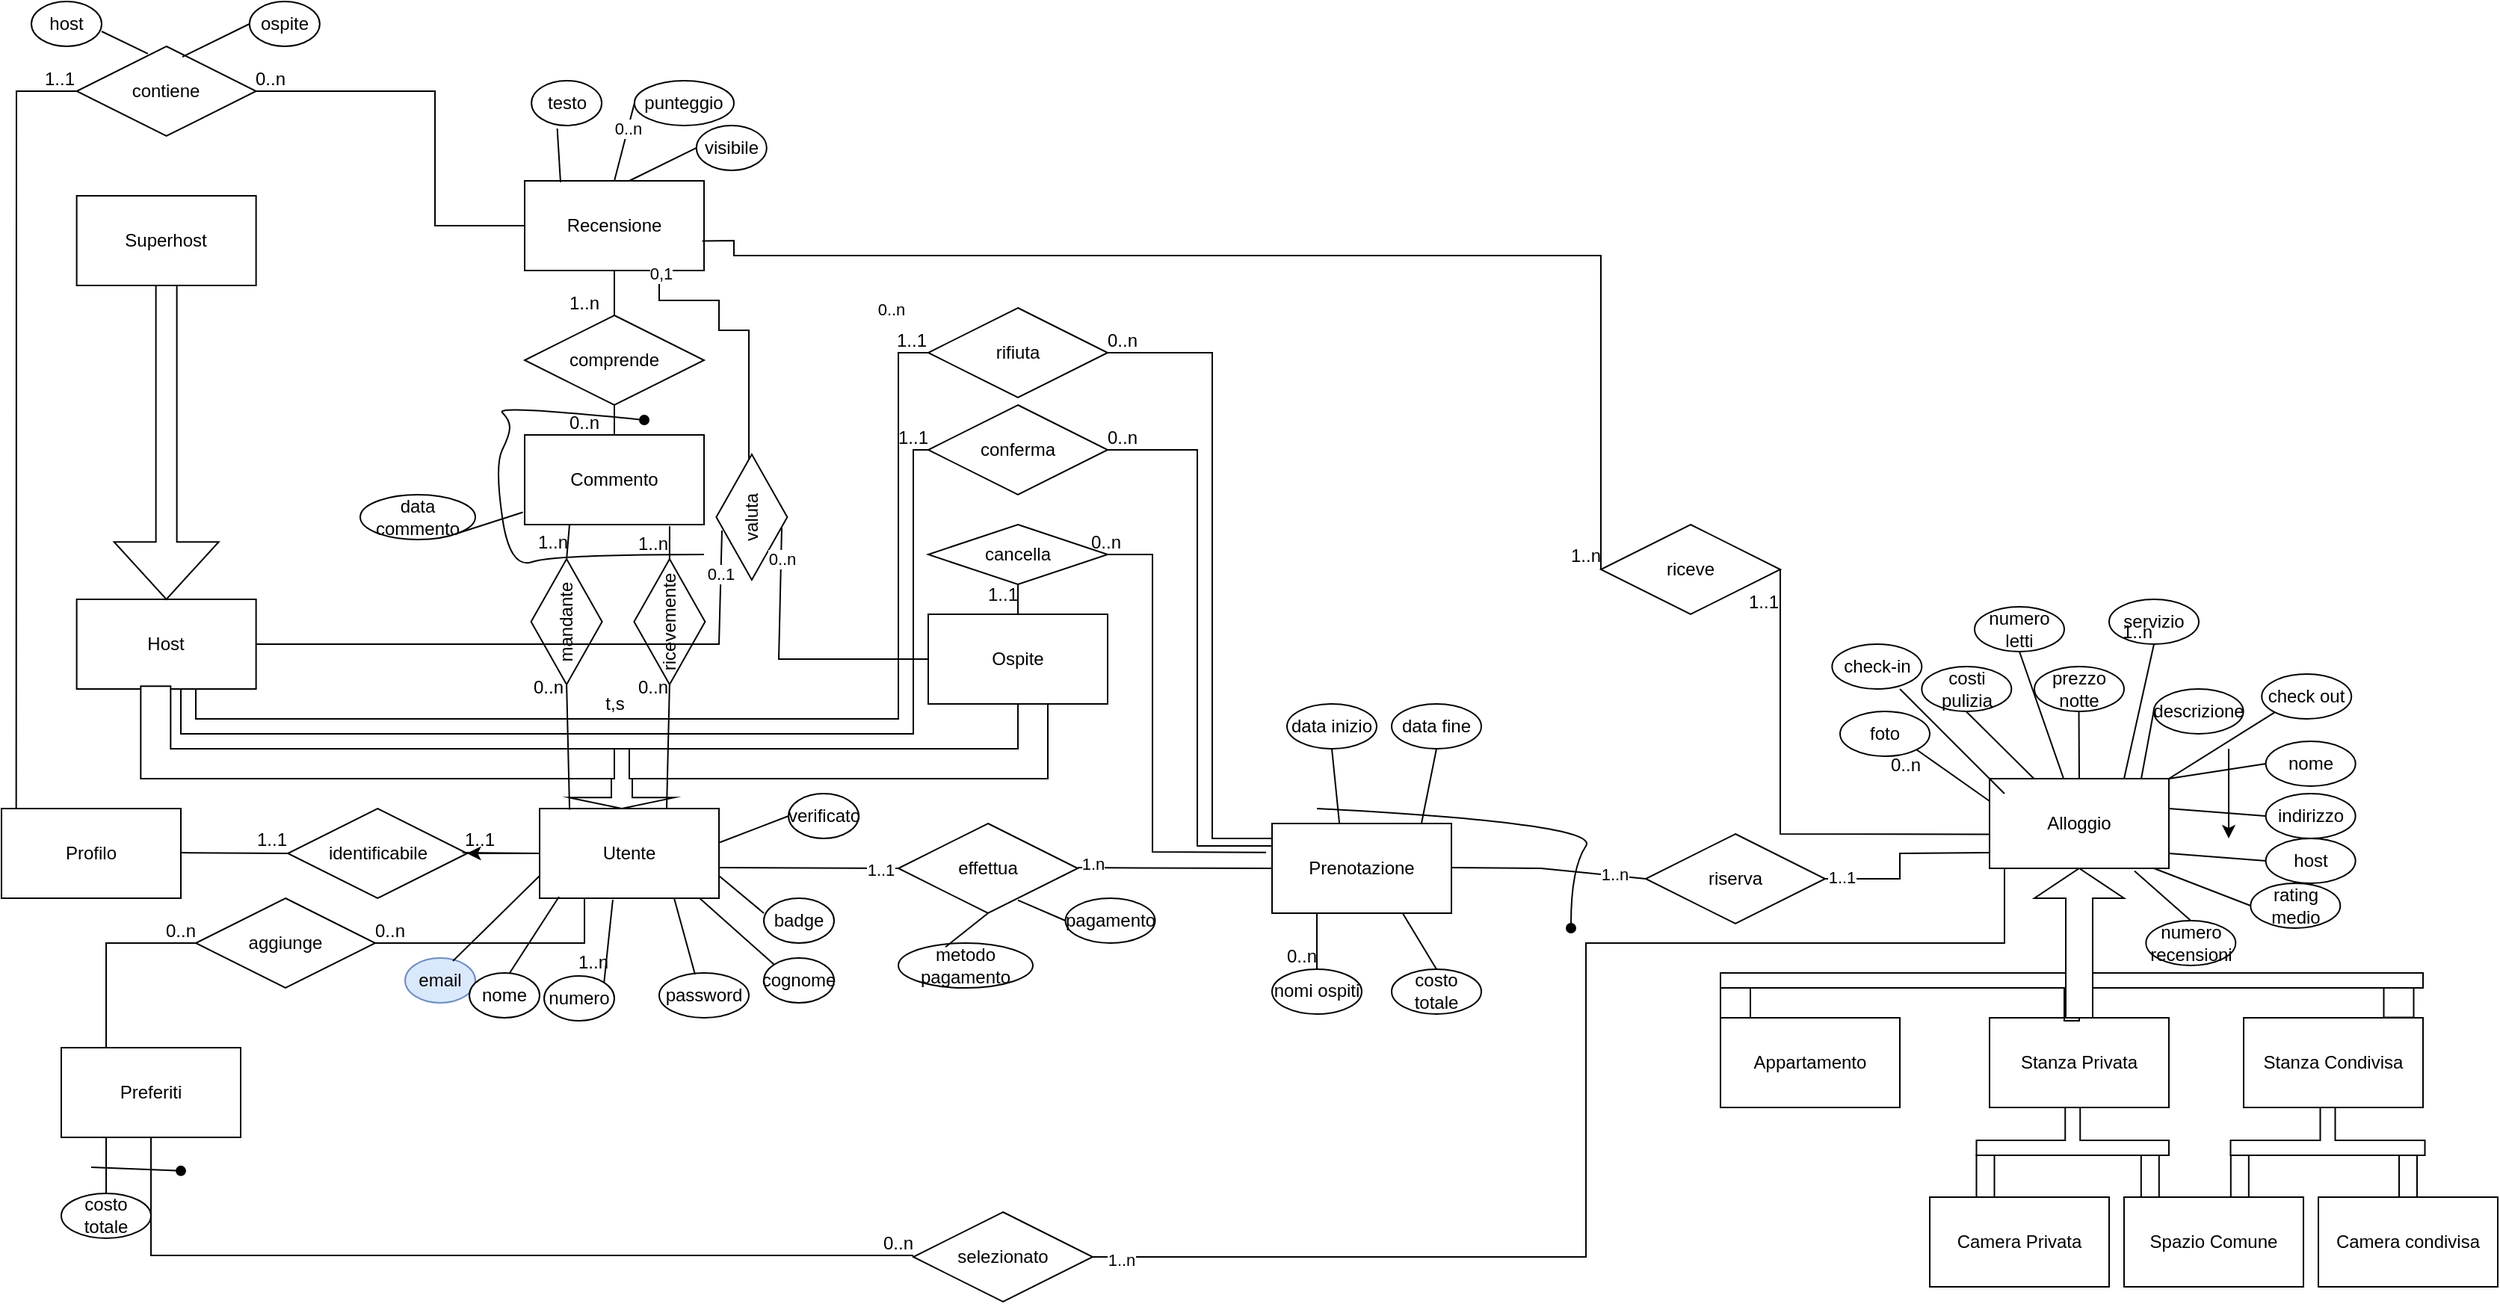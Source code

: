 <mxfile version="20.5.3" type="device"><diagram id="R2lEEEUBdFMjLlhIrx00" name="Page-1"><mxGraphModel dx="1500" dy="870" grid="1" gridSize="10" guides="1" tooltips="1" connect="1" arrows="1" fold="1" page="1" pageScale="1" pageWidth="850" pageHeight="1100" math="0" shadow="0" extFonts="Permanent Marker^https://fonts.googleapis.com/css?family=Permanent+Marker"><root><mxCell id="0"/><mxCell id="1" parent="0"/><mxCell id="AVyPvcWmfiNODIjCDEgU-160" value="aggiunge" style="shape=rhombus;perimeter=rhombusPerimeter;whiteSpace=wrap;html=1;align=center;" parent="1" vertex="1"><mxGeometry x="150" y="820" width="120" height="60" as="geometry"/></mxCell><mxCell id="AVyPvcWmfiNODIjCDEgU-39" value="" style="rounded=0;whiteSpace=wrap;html=1;rotation=90;" parent="1" vertex="1"><mxGeometry x="1610" y="876" width="27.5" height="20" as="geometry"/></mxCell><mxCell id="AVyPvcWmfiNODIjCDEgU-11" value="Alloggio" style="rounded=0;whiteSpace=wrap;html=1;" parent="1" vertex="1"><mxGeometry x="1350.0" y="740" width="120" height="60" as="geometry"/></mxCell><mxCell id="AVyPvcWmfiNODIjCDEgU-12" value="Host" style="rounded=0;whiteSpace=wrap;html=1;" parent="1" vertex="1"><mxGeometry x="70.31" y="620" width="120" height="60" as="geometry"/></mxCell><mxCell id="AVyPvcWmfiNODIjCDEgU-14" value="Ospite" style="rounded=0;whiteSpace=wrap;html=1;" parent="1" vertex="1"><mxGeometry x="640" y="630" width="120" height="60" as="geometry"/></mxCell><mxCell id="AVyPvcWmfiNODIjCDEgU-16" value="" style="shape=singleArrow;direction=north;whiteSpace=wrap;html=1;arrowWidth=0.2;arrowSize=0.183;rotation=-180;" parent="1" vertex="1"><mxGeometry x="400" y="720" width="70" height="40" as="geometry"/></mxCell><mxCell id="AVyPvcWmfiNODIjCDEgU-88" value="" style="edgeStyle=orthogonalEdgeStyle;rounded=0;orthogonalLoop=1;jettySize=auto;html=1;" parent="1" source="AVyPvcWmfiNODIjCDEgU-17" target="AVyPvcWmfiNODIjCDEgU-80" edge="1"><mxGeometry relative="1" as="geometry"/></mxCell><mxCell id="AVyPvcWmfiNODIjCDEgU-163" value="" style="edgeStyle=orthogonalEdgeStyle;rounded=0;orthogonalLoop=1;jettySize=auto;html=1;" parent="1" source="AVyPvcWmfiNODIjCDEgU-17" target="AVyPvcWmfiNODIjCDEgU-80" edge="1"><mxGeometry relative="1" as="geometry"/></mxCell><mxCell id="AVyPvcWmfiNODIjCDEgU-17" value="Utente" style="rounded=0;whiteSpace=wrap;html=1;" parent="1" vertex="1"><mxGeometry x="380" y="760" width="120" height="60" as="geometry"/></mxCell><mxCell id="AVyPvcWmfiNODIjCDEgU-19" value="Prenotazione" style="rounded=0;whiteSpace=wrap;html=1;" parent="1" vertex="1"><mxGeometry x="870" y="770" width="120" height="60" as="geometry"/></mxCell><mxCell id="AVyPvcWmfiNODIjCDEgU-21" value="Recensione" style="rounded=0;whiteSpace=wrap;html=1;" parent="1" vertex="1"><mxGeometry x="370" y="340" width="120" height="60" as="geometry"/></mxCell><mxCell id="AVyPvcWmfiNODIjCDEgU-22" value="" style="shape=corner;whiteSpace=wrap;html=1;rotation=-90;" parent="1" vertex="1"><mxGeometry x="240.64" y="550.65" width="61.88" height="316.83" as="geometry"/></mxCell><mxCell id="AVyPvcWmfiNODIjCDEgU-24" value="" style="shape=corner;whiteSpace=wrap;html=1;rotation=-180;" parent="1" vertex="1"><mxGeometry x="440" y="690" width="280" height="50" as="geometry"/></mxCell><mxCell id="AVyPvcWmfiNODIjCDEgU-26" value="Preferiti" style="rounded=0;whiteSpace=wrap;html=1;" parent="1" vertex="1"><mxGeometry x="60" y="920" width="120" height="60" as="geometry"/></mxCell><mxCell id="AVyPvcWmfiNODIjCDEgU-27" value="Profilo" style="rounded=0;whiteSpace=wrap;html=1;" parent="1" vertex="1"><mxGeometry x="20.0" y="760" width="120" height="60" as="geometry"/></mxCell><mxCell id="AVyPvcWmfiNODIjCDEgU-28" value="Appartamento" style="rounded=0;whiteSpace=wrap;html=1;" parent="1" vertex="1"><mxGeometry x="1170" y="900" width="120" height="60" as="geometry"/></mxCell><mxCell id="AVyPvcWmfiNODIjCDEgU-29" value="Stanza Privata" style="rounded=0;whiteSpace=wrap;html=1;" parent="1" vertex="1"><mxGeometry x="1350.0" y="900" width="120" height="60" as="geometry"/></mxCell><mxCell id="AVyPvcWmfiNODIjCDEgU-30" value="Stanza Condivisa" style="rounded=0;whiteSpace=wrap;html=1;" parent="1" vertex="1"><mxGeometry x="1520" y="900" width="120" height="60" as="geometry"/></mxCell><mxCell id="AVyPvcWmfiNODIjCDEgU-35" value="" style="shape=tee;whiteSpace=wrap;html=1;dx=10;dy=10;rotation=0;" parent="1" vertex="1"><mxGeometry x="1170" y="870" width="470" height="32" as="geometry"/></mxCell><mxCell id="AVyPvcWmfiNODIjCDEgU-37" value="" style="shape=singleArrow;direction=south;whiteSpace=wrap;html=1;rotation=-180;" parent="1" vertex="1"><mxGeometry x="1380" y="800" width="60" height="100" as="geometry"/></mxCell><mxCell id="AVyPvcWmfiNODIjCDEgU-38" value="" style="rounded=0;whiteSpace=wrap;html=1;rotation=90;" parent="1" vertex="1"><mxGeometry x="1170" y="880" width="20" height="20" as="geometry"/></mxCell><mxCell id="AVyPvcWmfiNODIjCDEgU-41" value="Superhost" style="rounded=0;whiteSpace=wrap;html=1;" parent="1" vertex="1"><mxGeometry x="70.31" y="350" width="120" height="60" as="geometry"/></mxCell><mxCell id="AVyPvcWmfiNODIjCDEgU-47" value="email" style="ellipse;whiteSpace=wrap;html=1;align=center;fillColor=#dae8fc;strokeColor=#6c8ebf;" parent="1" vertex="1"><mxGeometry x="290" y="860" width="47" height="30" as="geometry"/></mxCell><mxCell id="AVyPvcWmfiNODIjCDEgU-48" value="nome" style="ellipse;whiteSpace=wrap;html=1;align=center;" parent="1" vertex="1"><mxGeometry x="333" y="870" width="47" height="30" as="geometry"/></mxCell><mxCell id="AVyPvcWmfiNODIjCDEgU-49" value="cognome" style="ellipse;whiteSpace=wrap;html=1;align=center;" parent="1" vertex="1"><mxGeometry x="530" y="860" width="47" height="30" as="geometry"/></mxCell><mxCell id="AVyPvcWmfiNODIjCDEgU-50" value="password" style="ellipse;whiteSpace=wrap;html=1;align=center;" parent="1" vertex="1"><mxGeometry x="460" y="870" width="60" height="30" as="geometry"/></mxCell><mxCell id="AVyPvcWmfiNODIjCDEgU-51" value="" style="endArrow=none;html=1;rounded=0;dashPattern=1 2;exitX=0.408;exitY=1.017;exitDx=0;exitDy=0;entryX=1;entryY=0;entryDx=0;entryDy=0;exitPerimeter=0;" parent="1" source="AVyPvcWmfiNODIjCDEgU-17" target="AVyPvcWmfiNODIjCDEgU-53" edge="1"><mxGeometry relative="1" as="geometry"><mxPoint x="480" y="979.09" as="sourcePoint"/><mxPoint x="640" y="979.09" as="targetPoint"/><Array as="points"/></mxGeometry></mxCell><mxCell id="AVyPvcWmfiNODIjCDEgU-52" value="1..n" style="resizable=0;html=1;align=right;verticalAlign=bottom;" parent="AVyPvcWmfiNODIjCDEgU-51" connectable="0" vertex="1"><mxGeometry x="1" relative="1" as="geometry"><mxPoint x="3" y="-5" as="offset"/></mxGeometry></mxCell><mxCell id="AVyPvcWmfiNODIjCDEgU-53" value="numero" style="ellipse;whiteSpace=wrap;html=1;align=center;" parent="1" vertex="1"><mxGeometry x="383" y="872" width="47" height="30" as="geometry"/></mxCell><mxCell id="AVyPvcWmfiNODIjCDEgU-54" value="" style="endArrow=none;html=1;rounded=0;entryX=0;entryY=0.75;entryDx=0;entryDy=0;exitX=0.681;exitY=0.067;exitDx=0;exitDy=0;exitPerimeter=0;" parent="1" source="AVyPvcWmfiNODIjCDEgU-47" target="AVyPvcWmfiNODIjCDEgU-17" edge="1"><mxGeometry relative="1" as="geometry"><mxPoint x="337" y="874.55" as="sourcePoint"/><mxPoint x="380" y="880" as="targetPoint"/><Array as="points"/></mxGeometry></mxCell><mxCell id="AVyPvcWmfiNODIjCDEgU-55" value="" style="endArrow=none;html=1;rounded=0;entryX=0.108;entryY=0.983;entryDx=0;entryDy=0;entryPerimeter=0;" parent="1" target="AVyPvcWmfiNODIjCDEgU-17" edge="1"><mxGeometry relative="1" as="geometry"><mxPoint x="360" y="870" as="sourcePoint"/><mxPoint x="390" y="900" as="targetPoint"/><Array as="points"/></mxGeometry></mxCell><mxCell id="AVyPvcWmfiNODIjCDEgU-56" value="" style="endArrow=none;html=1;rounded=0;entryX=0;entryY=0;entryDx=0;entryDy=0;exitX=0.892;exitY=1;exitDx=0;exitDy=0;exitPerimeter=0;" parent="1" source="AVyPvcWmfiNODIjCDEgU-17" target="AVyPvcWmfiNODIjCDEgU-49" edge="1"><mxGeometry relative="1" as="geometry"><mxPoint x="480" y="886.48" as="sourcePoint"/><mxPoint x="543.853" y="900.004" as="targetPoint"/><Array as="points"/></mxGeometry></mxCell><mxCell id="AVyPvcWmfiNODIjCDEgU-57" value="" style="endArrow=none;html=1;rounded=0;entryX=0.4;entryY=0.033;entryDx=0;entryDy=0;exitX=0.75;exitY=1;exitDx=0;exitDy=0;entryPerimeter=0;" parent="1" source="AVyPvcWmfiNODIjCDEgU-17" target="AVyPvcWmfiNODIjCDEgU-50" edge="1"><mxGeometry relative="1" as="geometry"><mxPoint x="510" y="900" as="sourcePoint"/><mxPoint x="540.0" y="885" as="targetPoint"/><Array as="points"/></mxGeometry></mxCell><mxCell id="AVyPvcWmfiNODIjCDEgU-58" value="verificato" style="ellipse;whiteSpace=wrap;html=1;align=center;" parent="1" vertex="1"><mxGeometry x="546.5" y="750" width="47" height="30" as="geometry"/></mxCell><mxCell id="AVyPvcWmfiNODIjCDEgU-59" value="" style="endArrow=none;html=1;rounded=0;entryX=0;entryY=0.5;entryDx=0;entryDy=0;exitX=1.005;exitY=0.377;exitDx=0;exitDy=0;exitPerimeter=0;" parent="1" source="AVyPvcWmfiNODIjCDEgU-17" target="AVyPvcWmfiNODIjCDEgU-58" edge="1"><mxGeometry relative="1" as="geometry"><mxPoint x="500" y="770" as="sourcePoint"/><mxPoint x="563.853" y="760.004" as="targetPoint"/><Array as="points"/></mxGeometry></mxCell><mxCell id="AVyPvcWmfiNODIjCDEgU-61" value="effettua" style="shape=rhombus;perimeter=rhombusPerimeter;whiteSpace=wrap;html=1;align=center;" parent="1" vertex="1"><mxGeometry x="620" y="770" width="120" height="60" as="geometry"/></mxCell><mxCell id="AVyPvcWmfiNODIjCDEgU-62" value="riserva" style="shape=rhombus;perimeter=rhombusPerimeter;whiteSpace=wrap;html=1;align=center;" parent="1" vertex="1"><mxGeometry x="1120" y="777" width="120" height="60" as="geometry"/></mxCell><mxCell id="AVyPvcWmfiNODIjCDEgU-63" value="pagamento" style="ellipse;whiteSpace=wrap;html=1;align=center;" parent="1" vertex="1"><mxGeometry x="731.76" y="820" width="60" height="30" as="geometry"/></mxCell><mxCell id="AVyPvcWmfiNODIjCDEgU-64" value="" style="endArrow=none;html=1;rounded=0;entryX=0;entryY=0.5;entryDx=0;entryDy=0;exitX=0.852;exitY=0.655;exitDx=0;exitDy=0;exitPerimeter=0;" parent="1" target="AVyPvcWmfiNODIjCDEgU-63" edge="1"><mxGeometry relative="1" as="geometry"><mxPoint x="700.0" y="821.3" as="sourcePoint"/><mxPoint x="754.76" y="800" as="targetPoint"/><Array as="points"/></mxGeometry></mxCell><mxCell id="AVyPvcWmfiNODIjCDEgU-69" value="" style="endArrow=none;html=1;rounded=0;" parent="1" edge="1"><mxGeometry relative="1" as="geometry"><mxPoint x="500" y="799.55" as="sourcePoint"/><mxPoint x="620" y="800" as="targetPoint"/></mxGeometry></mxCell><mxCell id="Gj73CBvljKfEd9_Tc63P-2" value="1..1" style="edgeLabel;html=1;align=center;verticalAlign=middle;resizable=0;points=[];" vertex="1" connectable="0" parent="AVyPvcWmfiNODIjCDEgU-69"><mxGeometry x="0.8" y="-1" relative="1" as="geometry"><mxPoint as="offset"/></mxGeometry></mxCell><mxCell id="AVyPvcWmfiNODIjCDEgU-70" value="" style="endArrow=none;html=1;rounded=0;entryX=0;entryY=0.5;entryDx=0;entryDy=0;" parent="1" target="AVyPvcWmfiNODIjCDEgU-19" edge="1"><mxGeometry relative="1" as="geometry"><mxPoint x="740" y="799.55" as="sourcePoint"/><mxPoint x="860" y="800" as="targetPoint"/></mxGeometry></mxCell><mxCell id="Gj73CBvljKfEd9_Tc63P-1" value="1.n" style="edgeLabel;html=1;align=center;verticalAlign=middle;resizable=0;points=[];" vertex="1" connectable="0" parent="AVyPvcWmfiNODIjCDEgU-70"><mxGeometry x="-0.846" y="3" relative="1" as="geometry"><mxPoint as="offset"/></mxGeometry></mxCell><mxCell id="AVyPvcWmfiNODIjCDEgU-72" value="" style="endArrow=none;html=1;rounded=0;entryX=0;entryY=0.5;entryDx=0;entryDy=0;" parent="1" target="AVyPvcWmfiNODIjCDEgU-62" edge="1"><mxGeometry relative="1" as="geometry"><mxPoint x="990" y="799.55" as="sourcePoint"/><mxPoint x="1120" y="800" as="targetPoint"/><Array as="points"><mxPoint x="1050" y="800"/></Array></mxGeometry></mxCell><mxCell id="Gj73CBvljKfEd9_Tc63P-3" value="1..n" style="edgeLabel;html=1;align=center;verticalAlign=middle;resizable=0;points=[];" vertex="1" connectable="0" parent="AVyPvcWmfiNODIjCDEgU-72"><mxGeometry x="0.675" y="1" relative="1" as="geometry"><mxPoint as="offset"/></mxGeometry></mxCell><mxCell id="AVyPvcWmfiNODIjCDEgU-73" value="" style="endArrow=none;html=1;rounded=0;exitX=1;exitY=0.5;exitDx=0;exitDy=0;" parent="1" source="AVyPvcWmfiNODIjCDEgU-62" edge="1"><mxGeometry relative="1" as="geometry"><mxPoint x="1250" y="789.09" as="sourcePoint"/><mxPoint x="1350" y="789.54" as="targetPoint"/><Array as="points"><mxPoint x="1290" y="807"/><mxPoint x="1290" y="790"/></Array></mxGeometry></mxCell><mxCell id="Gj73CBvljKfEd9_Tc63P-4" value="1..1" style="edgeLabel;html=1;align=center;verticalAlign=middle;resizable=0;points=[];" vertex="1" connectable="0" parent="AVyPvcWmfiNODIjCDEgU-73"><mxGeometry x="-0.827" y="1" relative="1" as="geometry"><mxPoint as="offset"/></mxGeometry></mxCell><mxCell id="AVyPvcWmfiNODIjCDEgU-74" value="" style="shape=tee;whiteSpace=wrap;html=1;dx=10;dy=10;rotation=-180;" parent="1" vertex="1"><mxGeometry x="1341.25" y="960" width="128.75" height="32" as="geometry"/></mxCell><mxCell id="AVyPvcWmfiNODIjCDEgU-75" value="" style="shape=tee;whiteSpace=wrap;html=1;dx=10;dy=10;rotation=-180;" parent="1" vertex="1"><mxGeometry x="1511.25" y="960" width="130" height="32" as="geometry"/></mxCell><mxCell id="AVyPvcWmfiNODIjCDEgU-76" value="" style="rounded=0;whiteSpace=wrap;html=1;rotation=90;" parent="1" vertex="1"><mxGeometry x="1329.84" y="1003.42" width="34.82" height="12" as="geometry"/></mxCell><mxCell id="AVyPvcWmfiNODIjCDEgU-77" value="" style="rounded=0;whiteSpace=wrap;html=1;rotation=90;" parent="1" vertex="1"><mxGeometry x="1440.0" y="1003.42" width="34.82" height="12" as="geometry"/></mxCell><mxCell id="AVyPvcWmfiNODIjCDEgU-78" value="" style="rounded=0;whiteSpace=wrap;html=1;rotation=90;" parent="1" vertex="1"><mxGeometry x="1500" y="1003.42" width="34.82" height="12" as="geometry"/></mxCell><mxCell id="AVyPvcWmfiNODIjCDEgU-79" value="" style="rounded=0;whiteSpace=wrap;html=1;rotation=90;" parent="1" vertex="1"><mxGeometry x="1612.59" y="1003.42" width="34.82" height="12" as="geometry"/></mxCell><mxCell id="AVyPvcWmfiNODIjCDEgU-33" value="Camera condivisa" style="rounded=0;whiteSpace=wrap;html=1;" parent="1" vertex="1"><mxGeometry x="1570" y="1020" width="120" height="60" as="geometry"/></mxCell><mxCell id="AVyPvcWmfiNODIjCDEgU-31" value="Spazio Comune" style="rounded=0;whiteSpace=wrap;html=1;" parent="1" vertex="1"><mxGeometry x="1440" y="1020" width="120" height="60" as="geometry"/></mxCell><mxCell id="AVyPvcWmfiNODIjCDEgU-32" value="Camera Privata" style="rounded=0;whiteSpace=wrap;html=1;" parent="1" vertex="1"><mxGeometry x="1310" y="1020" width="120" height="60" as="geometry"/></mxCell><mxCell id="AVyPvcWmfiNODIjCDEgU-80" value="identificabile" style="shape=rhombus;perimeter=rhombusPerimeter;whiteSpace=wrap;html=1;align=center;" parent="1" vertex="1"><mxGeometry x="211.58" y="760" width="120" height="60" as="geometry"/></mxCell><mxCell id="AVyPvcWmfiNODIjCDEgU-82" value="" style="endArrow=none;html=1;rounded=0;entryX=0;entryY=0.5;entryDx=0;entryDy=0;" parent="1" target="AVyPvcWmfiNODIjCDEgU-80" edge="1"><mxGeometry relative="1" as="geometry"><mxPoint x="140" y="789.55" as="sourcePoint"/><mxPoint x="300" y="789.55" as="targetPoint"/></mxGeometry></mxCell><mxCell id="AVyPvcWmfiNODIjCDEgU-84" value="1..1" style="resizable=0;html=1;align=right;verticalAlign=bottom;" parent="AVyPvcWmfiNODIjCDEgU-82" connectable="0" vertex="1"><mxGeometry x="1" relative="1" as="geometry"/></mxCell><mxCell id="AVyPvcWmfiNODIjCDEgU-85" value="" style="endArrow=none;html=1;rounded=0;" parent="1" edge="1"><mxGeometry relative="1" as="geometry"><mxPoint x="328.42" y="789.55" as="sourcePoint"/><mxPoint x="380" y="790" as="targetPoint"/></mxGeometry></mxCell><mxCell id="AVyPvcWmfiNODIjCDEgU-86" value="1..1" style="resizable=0;html=1;align=left;verticalAlign=bottom;" parent="AVyPvcWmfiNODIjCDEgU-85" connectable="0" vertex="1"><mxGeometry x="-1" relative="1" as="geometry"/></mxCell><mxCell id="AVyPvcWmfiNODIjCDEgU-89" value="indirizzo" style="ellipse;whiteSpace=wrap;html=1;align=center;" parent="1" vertex="1"><mxGeometry x="1534.82" y="750" width="60" height="30" as="geometry"/></mxCell><mxCell id="AVyPvcWmfiNODIjCDEgU-90" value="" style="endArrow=none;html=1;rounded=0;entryX=0;entryY=0.5;entryDx=0;entryDy=0;exitX=1;exitY=0.5;exitDx=0;exitDy=0;" parent="1" target="AVyPvcWmfiNODIjCDEgU-89" edge="1"><mxGeometry relative="1" as="geometry"><mxPoint x="1470" y="760" as="sourcePoint"/><mxPoint x="1544.76" y="700" as="targetPoint"/><Array as="points"/></mxGeometry></mxCell><mxCell id="AVyPvcWmfiNODIjCDEgU-93" value="nome" style="ellipse;whiteSpace=wrap;html=1;align=center;" parent="1" vertex="1"><mxGeometry x="1534.82" y="715" width="60" height="30" as="geometry"/></mxCell><mxCell id="AVyPvcWmfiNODIjCDEgU-94" value="" style="endArrow=none;html=1;rounded=0;entryX=0;entryY=0.5;entryDx=0;entryDy=0;exitX=1;exitY=0.5;exitDx=0;exitDy=0;" parent="1" target="AVyPvcWmfiNODIjCDEgU-93" edge="1"><mxGeometry relative="1" as="geometry"><mxPoint x="1470" y="740" as="sourcePoint"/><mxPoint x="1544.76" y="680" as="targetPoint"/><Array as="points"/></mxGeometry></mxCell><mxCell id="AVyPvcWmfiNODIjCDEgU-95" value="descrizione" style="ellipse;whiteSpace=wrap;html=1;align=center;" parent="1" vertex="1"><mxGeometry x="1459.82" y="680" width="60" height="30" as="geometry"/></mxCell><mxCell id="AVyPvcWmfiNODIjCDEgU-96" value="" style="endArrow=none;html=1;rounded=0;entryX=0;entryY=0.5;entryDx=0;entryDy=0;exitX=0.846;exitY=-0.002;exitDx=0;exitDy=0;exitPerimeter=0;" parent="1" source="AVyPvcWmfiNODIjCDEgU-11" target="AVyPvcWmfiNODIjCDEgU-95" edge="1"><mxGeometry relative="1" as="geometry"><mxPoint x="1395" y="705" as="sourcePoint"/><mxPoint x="1469.76" y="645" as="targetPoint"/><Array as="points"/></mxGeometry></mxCell><mxCell id="AVyPvcWmfiNODIjCDEgU-97" value="prezzo notte" style="ellipse;whiteSpace=wrap;html=1;align=center;" parent="1" vertex="1"><mxGeometry x="1380.0" y="665" width="60" height="30" as="geometry"/></mxCell><mxCell id="AVyPvcWmfiNODIjCDEgU-98" value="" style="endArrow=none;html=1;rounded=0;entryX=0;entryY=0.5;entryDx=0;entryDy=0;exitX=0.5;exitY=0;exitDx=0;exitDy=0;" parent="1" source="AVyPvcWmfiNODIjCDEgU-11" edge="1"><mxGeometry relative="1" as="geometry"><mxPoint x="1401.47" y="740.0" as="sourcePoint"/><mxPoint x="1409.77" y="695.12" as="targetPoint"/><Array as="points"/></mxGeometry></mxCell><mxCell id="AVyPvcWmfiNODIjCDEgU-99" value="costi pulizia" style="ellipse;whiteSpace=wrap;html=1;align=center;" parent="1" vertex="1"><mxGeometry x="1304.66" y="665" width="60" height="30" as="geometry"/></mxCell><mxCell id="AVyPvcWmfiNODIjCDEgU-100" value="" style="endArrow=none;html=1;rounded=0;entryX=0;entryY=0.5;entryDx=0;entryDy=0;" parent="1" source="AVyPvcWmfiNODIjCDEgU-11" edge="1"><mxGeometry relative="1" as="geometry"><mxPoint x="1334.66" y="740" as="sourcePoint"/><mxPoint x="1334.43" y="695.12" as="targetPoint"/><Array as="points"/></mxGeometry></mxCell><mxCell id="AVyPvcWmfiNODIjCDEgU-101" value="foto" style="ellipse;whiteSpace=wrap;html=1;align=center;" parent="1" vertex="1"><mxGeometry x="1250.0" y="695" width="60" height="30" as="geometry"/></mxCell><mxCell id="AVyPvcWmfiNODIjCDEgU-111" value="" style="endArrow=none;html=1;rounded=0;exitX=0;exitY=0.25;exitDx=0;exitDy=0;entryX=1;entryY=1;entryDx=0;entryDy=0;" parent="1" source="AVyPvcWmfiNODIjCDEgU-11" target="AVyPvcWmfiNODIjCDEgU-101" edge="1"><mxGeometry relative="1" as="geometry"><mxPoint x="980" y="860" as="sourcePoint"/><mxPoint x="1310" y="730" as="targetPoint"/></mxGeometry></mxCell><mxCell id="AVyPvcWmfiNODIjCDEgU-112" value="0..n" style="resizable=0;html=1;align=right;verticalAlign=bottom;" parent="AVyPvcWmfiNODIjCDEgU-111" connectable="0" vertex="1"><mxGeometry x="1" relative="1" as="geometry"><mxPoint x="3" y="19" as="offset"/></mxGeometry></mxCell><mxCell id="AVyPvcWmfiNODIjCDEgU-113" value="servizio" style="ellipse;whiteSpace=wrap;html=1;align=center;" parent="1" vertex="1"><mxGeometry x="1430.0" y="620" width="60" height="30" as="geometry"/></mxCell><mxCell id="AVyPvcWmfiNODIjCDEgU-114" value="" style="endArrow=none;html=1;rounded=0;entryX=0.5;entryY=1;entryDx=0;entryDy=0;exitX=0.75;exitY=0;exitDx=0;exitDy=0;" parent="1" source="AVyPvcWmfiNODIjCDEgU-11" target="AVyPvcWmfiNODIjCDEgU-113" edge="1"><mxGeometry relative="1" as="geometry"><mxPoint x="1440" y="730" as="sourcePoint"/><mxPoint x="1490" y="655" as="targetPoint"/></mxGeometry></mxCell><mxCell id="AVyPvcWmfiNODIjCDEgU-115" value="1..n" style="resizable=0;html=1;align=right;verticalAlign=bottom;" parent="AVyPvcWmfiNODIjCDEgU-114" connectable="0" vertex="1"><mxGeometry x="1" relative="1" as="geometry"/></mxCell><mxCell id="AVyPvcWmfiNODIjCDEgU-116" value="numero letti" style="ellipse;whiteSpace=wrap;html=1;align=center;" parent="1" vertex="1"><mxGeometry x="1340.0" y="625" width="60" height="30" as="geometry"/></mxCell><mxCell id="AVyPvcWmfiNODIjCDEgU-117" value="" style="endArrow=none;html=1;rounded=0;entryX=0.5;entryY=1;entryDx=0;entryDy=0;" parent="1" source="AVyPvcWmfiNODIjCDEgU-11" target="AVyPvcWmfiNODIjCDEgU-116" edge="1"><mxGeometry relative="1" as="geometry"><mxPoint x="1350" y="745" as="sourcePoint"/><mxPoint x="1400" y="660" as="targetPoint"/></mxGeometry></mxCell><mxCell id="AVyPvcWmfiNODIjCDEgU-118" value="" style="resizable=0;html=1;align=right;verticalAlign=bottom;" parent="AVyPvcWmfiNODIjCDEgU-117" connectable="0" vertex="1"><mxGeometry x="1" relative="1" as="geometry"/></mxCell><mxCell id="AVyPvcWmfiNODIjCDEgU-121" value="check-in" style="ellipse;whiteSpace=wrap;html=1;align=center;" parent="1" vertex="1"><mxGeometry x="1244.66" y="650" width="60" height="30" as="geometry"/></mxCell><mxCell id="AVyPvcWmfiNODIjCDEgU-122" value="" style="endArrow=none;html=1;rounded=0;entryX=0.756;entryY=1;entryDx=0;entryDy=0;exitX=0.083;exitY=0.167;exitDx=0;exitDy=0;exitPerimeter=0;entryPerimeter=0;" parent="1" source="AVyPvcWmfiNODIjCDEgU-11" target="AVyPvcWmfiNODIjCDEgU-121" edge="1"><mxGeometry relative="1" as="geometry"><mxPoint x="1304.225" y="765" as="sourcePoint"/><mxPoint x="1304.66" y="685" as="targetPoint"/></mxGeometry></mxCell><mxCell id="AVyPvcWmfiNODIjCDEgU-123" value="" style="resizable=0;html=1;align=right;verticalAlign=bottom;" parent="AVyPvcWmfiNODIjCDEgU-122" connectable="0" vertex="1"><mxGeometry x="1" relative="1" as="geometry"/></mxCell><mxCell id="AVyPvcWmfiNODIjCDEgU-124" value="check out" style="ellipse;whiteSpace=wrap;html=1;align=center;" parent="1" vertex="1"><mxGeometry x="1532.11" y="670" width="60" height="30" as="geometry"/></mxCell><mxCell id="AVyPvcWmfiNODIjCDEgU-125" value="" style="endArrow=none;html=1;rounded=0;entryX=0;entryY=1;entryDx=0;entryDy=0;exitX=1;exitY=0;exitDx=0;exitDy=0;" parent="1" source="AVyPvcWmfiNODIjCDEgU-11" target="AVyPvcWmfiNODIjCDEgU-124" edge="1"><mxGeometry relative="1" as="geometry"><mxPoint x="1647.41" y="770.02" as="sourcePoint"/><mxPoint x="1592.11" y="705" as="targetPoint"/></mxGeometry></mxCell><mxCell id="AVyPvcWmfiNODIjCDEgU-126" value="" style="resizable=0;html=1;align=right;verticalAlign=bottom;" parent="AVyPvcWmfiNODIjCDEgU-125" connectable="0" vertex="1"><mxGeometry x="1" relative="1" as="geometry"/></mxCell><mxCell id="AVyPvcWmfiNODIjCDEgU-127" value="host" style="ellipse;whiteSpace=wrap;html=1;align=center;" parent="1" vertex="1"><mxGeometry x="1534.82" y="780" width="60" height="30" as="geometry"/></mxCell><mxCell id="AVyPvcWmfiNODIjCDEgU-128" value="" style="endArrow=none;html=1;rounded=0;entryX=0;entryY=0.5;entryDx=0;entryDy=0;exitX=1;exitY=0.5;exitDx=0;exitDy=0;" parent="1" target="AVyPvcWmfiNODIjCDEgU-127" edge="1"><mxGeometry relative="1" as="geometry"><mxPoint x="1470" y="790" as="sourcePoint"/><mxPoint x="1544.76" y="730" as="targetPoint"/><Array as="points"/></mxGeometry></mxCell><mxCell id="AVyPvcWmfiNODIjCDEgU-131" value="rating medio" style="ellipse;whiteSpace=wrap;html=1;align=center;" parent="1" vertex="1"><mxGeometry x="1524.64" y="810" width="60" height="30" as="geometry"/></mxCell><mxCell id="AVyPvcWmfiNODIjCDEgU-132" value="" style="endArrow=none;html=1;rounded=0;entryX=0;entryY=0.5;entryDx=0;entryDy=0;" parent="1" target="AVyPvcWmfiNODIjCDEgU-131" edge="1"><mxGeometry relative="1" as="geometry"><mxPoint x="1460" y="800" as="sourcePoint"/><mxPoint x="1534.58" y="760" as="targetPoint"/><Array as="points"/></mxGeometry></mxCell><mxCell id="AVyPvcWmfiNODIjCDEgU-133" value="numero recensioni" style="ellipse;whiteSpace=wrap;html=1;align=center;" parent="1" vertex="1"><mxGeometry x="1454.66" y="835" width="60" height="30" as="geometry"/></mxCell><mxCell id="AVyPvcWmfiNODIjCDEgU-134" value="" style="endArrow=none;html=1;rounded=0;entryX=0.5;entryY=0;entryDx=0;entryDy=0;exitX=0.808;exitY=1.029;exitDx=0;exitDy=0;exitPerimeter=0;" parent="1" source="AVyPvcWmfiNODIjCDEgU-11" target="AVyPvcWmfiNODIjCDEgU-133" edge="1"><mxGeometry relative="1" as="geometry"><mxPoint x="1560" y="825" as="sourcePoint"/><mxPoint x="1484.43" y="865.12" as="targetPoint"/><Array as="points"/></mxGeometry></mxCell><mxCell id="AVyPvcWmfiNODIjCDEgU-137" value="data inizio" style="ellipse;whiteSpace=wrap;html=1;align=center;" parent="1" vertex="1"><mxGeometry x="880.0" y="690" width="60" height="30" as="geometry"/></mxCell><mxCell id="AVyPvcWmfiNODIjCDEgU-138" value="" style="endArrow=none;html=1;rounded=0;entryX=0.5;entryY=1;entryDx=0;entryDy=0;" parent="1" target="AVyPvcWmfiNODIjCDEgU-137" edge="1"><mxGeometry relative="1" as="geometry"><mxPoint x="915.064" y="770" as="sourcePoint"/><mxPoint x="869.77" y="725.12" as="targetPoint"/><Array as="points"/></mxGeometry></mxCell><mxCell id="AVyPvcWmfiNODIjCDEgU-139" value="data fine" style="ellipse;whiteSpace=wrap;html=1;align=center;" parent="1" vertex="1"><mxGeometry x="950.0" y="690" width="60" height="30" as="geometry"/></mxCell><mxCell id="AVyPvcWmfiNODIjCDEgU-140" value="" style="endArrow=none;html=1;rounded=0;entryX=0.5;entryY=1;entryDx=0;entryDy=0;exitX=0.833;exitY=0;exitDx=0;exitDy=0;exitPerimeter=0;" parent="1" source="AVyPvcWmfiNODIjCDEgU-19" target="AVyPvcWmfiNODIjCDEgU-139" edge="1"><mxGeometry relative="1" as="geometry"><mxPoint x="985.064" y="770" as="sourcePoint"/><mxPoint x="939.77" y="725.12" as="targetPoint"/><Array as="points"/></mxGeometry></mxCell><mxCell id="AVyPvcWmfiNODIjCDEgU-146" value="" style="endArrow=none;html=1;rounded=0;exitX=0.25;exitY=1;exitDx=0;exitDy=0;" parent="1" source="AVyPvcWmfiNODIjCDEgU-19" edge="1"><mxGeometry relative="1" as="geometry"><mxPoint x="940" y="892.48" as="sourcePoint"/><mxPoint x="900" y="867.48" as="targetPoint"/></mxGeometry></mxCell><mxCell id="AVyPvcWmfiNODIjCDEgU-147" value="0..n" style="resizable=0;html=1;align=right;verticalAlign=bottom;" parent="AVyPvcWmfiNODIjCDEgU-146" connectable="0" vertex="1"><mxGeometry x="1" relative="1" as="geometry"/></mxCell><mxCell id="AVyPvcWmfiNODIjCDEgU-148" value="nomi ospiti" style="ellipse;whiteSpace=wrap;html=1;align=center;" parent="1" vertex="1"><mxGeometry x="870.0" y="867.48" width="60" height="30" as="geometry"/></mxCell><mxCell id="AVyPvcWmfiNODIjCDEgU-149" value="costo totale" style="ellipse;whiteSpace=wrap;html=1;align=center;" parent="1" vertex="1"><mxGeometry x="950.0" y="867.48" width="60" height="30" as="geometry"/></mxCell><mxCell id="AVyPvcWmfiNODIjCDEgU-150" value="" style="endArrow=none;html=1;rounded=0;entryX=0;entryY=0.5;entryDx=0;entryDy=0;exitX=0.5;exitY=0;exitDx=0;exitDy=0;" parent="1" source="AVyPvcWmfiNODIjCDEgU-149" edge="1"><mxGeometry relative="1" as="geometry"><mxPoint x="1002.644" y="874.88" as="sourcePoint"/><mxPoint x="957.35" y="830.0" as="targetPoint"/><Array as="points"/></mxGeometry></mxCell><mxCell id="AVyPvcWmfiNODIjCDEgU-156" value="metodo pagamento" style="ellipse;whiteSpace=wrap;html=1;align=center;" parent="1" vertex="1"><mxGeometry x="620" y="850" width="90" height="30" as="geometry"/></mxCell><mxCell id="AVyPvcWmfiNODIjCDEgU-157" value="" style="endArrow=none;html=1;rounded=0;entryX=0.351;entryY=0.086;entryDx=0;entryDy=0;exitX=0.5;exitY=1;exitDx=0;exitDy=0;entryPerimeter=0;" parent="1" source="AVyPvcWmfiNODIjCDEgU-61" target="AVyPvcWmfiNODIjCDEgU-156" edge="1"><mxGeometry relative="1" as="geometry"><mxPoint x="720" y="840" as="sourcePoint"/><mxPoint x="741.76" y="845" as="targetPoint"/><Array as="points"/></mxGeometry></mxCell><mxCell id="AVyPvcWmfiNODIjCDEgU-158" value="" style="endArrow=none;html=1;rounded=0;exitX=0.25;exitY=1;exitDx=0;exitDy=0;" parent="1" source="AVyPvcWmfiNODIjCDEgU-17" edge="1"><mxGeometry relative="1" as="geometry"><mxPoint x="410" y="850" as="sourcePoint"/><mxPoint x="270" y="850" as="targetPoint"/><Array as="points"><mxPoint x="410" y="850"/></Array></mxGeometry></mxCell><mxCell id="AVyPvcWmfiNODIjCDEgU-159" value="0..n" style="resizable=0;html=1;align=right;verticalAlign=bottom;" parent="AVyPvcWmfiNODIjCDEgU-158" connectable="0" vertex="1"><mxGeometry x="1" relative="1" as="geometry"><mxPoint x="20" as="offset"/></mxGeometry></mxCell><mxCell id="AVyPvcWmfiNODIjCDEgU-161" value="" style="endArrow=none;html=1;rounded=0;entryX=0;entryY=0.5;entryDx=0;entryDy=0;exitX=0.25;exitY=0;exitDx=0;exitDy=0;" parent="1" source="AVyPvcWmfiNODIjCDEgU-26" target="AVyPvcWmfiNODIjCDEgU-160" edge="1"><mxGeometry relative="1" as="geometry"><mxPoint x="120" y="900" as="sourcePoint"/><mxPoint x="280" y="900" as="targetPoint"/><Array as="points"><mxPoint x="90" y="850"/></Array></mxGeometry></mxCell><mxCell id="AVyPvcWmfiNODIjCDEgU-162" value="0..n" style="resizable=0;html=1;align=right;verticalAlign=bottom;" parent="AVyPvcWmfiNODIjCDEgU-161" connectable="0" vertex="1"><mxGeometry x="1" relative="1" as="geometry"/></mxCell><mxCell id="AVyPvcWmfiNODIjCDEgU-166" value="riceve" style="shape=rhombus;perimeter=rhombusPerimeter;whiteSpace=wrap;html=1;align=center;fontStyle=0;fillColor=default;" parent="1" vertex="1"><mxGeometry x="1090" y="570" width="120" height="60" as="geometry"/></mxCell><mxCell id="AVyPvcWmfiNODIjCDEgU-168" value="" style="endArrow=none;html=1;rounded=0;" parent="1" edge="1"><mxGeometry relative="1" as="geometry"><mxPoint x="750" y="1060" as="sourcePoint"/><mxPoint x="1360" y="799.54" as="targetPoint"/><Array as="points"><mxPoint x="1080" y="1060"/><mxPoint x="1080" y="850"/><mxPoint x="1300" y="850"/><mxPoint x="1360" y="850"/></Array></mxGeometry></mxCell><mxCell id="AVyPvcWmfiNODIjCDEgU-170" value="1..n" style="edgeLabel;html=1;align=center;verticalAlign=middle;resizable=0;points=[];" parent="AVyPvcWmfiNODIjCDEgU-168" vertex="1" connectable="0"><mxGeometry x="-0.96" y="-2" relative="1" as="geometry"><mxPoint x="1" as="offset"/></mxGeometry></mxCell><mxCell id="AVyPvcWmfiNODIjCDEgU-169" value="selezionato" style="shape=rhombus;perimeter=rhombusPerimeter;whiteSpace=wrap;html=1;align=center;" parent="1" vertex="1"><mxGeometry x="630" y="1030" width="120" height="60" as="geometry"/></mxCell><mxCell id="AVyPvcWmfiNODIjCDEgU-171" value="" style="endArrow=none;html=1;rounded=0;exitX=0.5;exitY=1;exitDx=0;exitDy=0;" parent="1" source="AVyPvcWmfiNODIjCDEgU-26" edge="1"><mxGeometry relative="1" as="geometry"><mxPoint x="100" y="990" as="sourcePoint"/><mxPoint x="630" y="1059" as="targetPoint"/><Array as="points"><mxPoint x="120" y="1059"/></Array></mxGeometry></mxCell><mxCell id="AVyPvcWmfiNODIjCDEgU-172" value="0..n" style="resizable=0;html=1;align=right;verticalAlign=bottom;" parent="AVyPvcWmfiNODIjCDEgU-171" connectable="0" vertex="1"><mxGeometry x="1" relative="1" as="geometry"/></mxCell><mxCell id="AVyPvcWmfiNODIjCDEgU-174" value="" style="endArrow=none;html=1;rounded=0;exitX=1;exitY=0.75;exitDx=0;exitDy=0;" parent="1" source="AVyPvcWmfiNODIjCDEgU-17" edge="1"><mxGeometry relative="1" as="geometry"><mxPoint x="510.6" y="792.62" as="sourcePoint"/><mxPoint x="530" y="830" as="targetPoint"/><Array as="points"><mxPoint x="530" y="830"/></Array></mxGeometry></mxCell><mxCell id="AVyPvcWmfiNODIjCDEgU-175" value="badge" style="ellipse;whiteSpace=wrap;html=1;align=center;" parent="1" vertex="1"><mxGeometry x="530" y="820" width="47" height="30" as="geometry"/></mxCell><mxCell id="AVyPvcWmfiNODIjCDEgU-176" value="conferma" style="shape=rhombus;perimeter=rhombusPerimeter;whiteSpace=wrap;html=1;align=center;" parent="1" vertex="1"><mxGeometry x="640" y="490" width="120" height="60" as="geometry"/></mxCell><mxCell id="AVyPvcWmfiNODIjCDEgU-178" value="" style="endArrow=none;html=1;rounded=0;entryX=1;entryY=0.5;entryDx=0;entryDy=0;exitX=0;exitY=0.25;exitDx=0;exitDy=0;" parent="1" source="AVyPvcWmfiNODIjCDEgU-19" target="AVyPvcWmfiNODIjCDEgU-176" edge="1"><mxGeometry relative="1" as="geometry"><mxPoint x="820" y="740" as="sourcePoint"/><mxPoint x="750" y="850" as="targetPoint"/><Array as="points"><mxPoint x="820" y="785"/><mxPoint x="820" y="520"/></Array></mxGeometry></mxCell><mxCell id="AVyPvcWmfiNODIjCDEgU-179" value="0..n" style="resizable=0;html=1;align=right;verticalAlign=bottom;" parent="AVyPvcWmfiNODIjCDEgU-178" connectable="0" vertex="1"><mxGeometry x="1" relative="1" as="geometry"><mxPoint x="20" as="offset"/></mxGeometry></mxCell><mxCell id="AVyPvcWmfiNODIjCDEgU-180" value="rifiuta" style="shape=rhombus;perimeter=rhombusPerimeter;whiteSpace=wrap;html=1;align=center;" parent="1" vertex="1"><mxGeometry x="640" y="425" width="120" height="60" as="geometry"/></mxCell><mxCell id="AVyPvcWmfiNODIjCDEgU-181" value="" style="endArrow=none;html=1;rounded=0;entryX=1;entryY=0.5;entryDx=0;entryDy=0;" parent="1" target="AVyPvcWmfiNODIjCDEgU-180" edge="1"><mxGeometry relative="1" as="geometry"><mxPoint x="870" y="780" as="sourcePoint"/><mxPoint x="750" y="785" as="targetPoint"/><Array as="points"><mxPoint x="830" y="780"/><mxPoint x="830" y="455"/></Array></mxGeometry></mxCell><mxCell id="AVyPvcWmfiNODIjCDEgU-182" value="0..n" style="resizable=0;html=1;align=right;verticalAlign=bottom;" parent="AVyPvcWmfiNODIjCDEgU-181" connectable="0" vertex="1"><mxGeometry x="1" relative="1" as="geometry"><mxPoint x="20" as="offset"/></mxGeometry></mxCell><mxCell id="AVyPvcWmfiNODIjCDEgU-183" value="" style="endArrow=none;html=1;rounded=0;entryX=0;entryY=0.5;entryDx=0;entryDy=0;" parent="1" target="AVyPvcWmfiNODIjCDEgU-176" edge="1"><mxGeometry relative="1" as="geometry"><mxPoint x="140" y="680" as="sourcePoint"/><mxPoint x="630" y="520" as="targetPoint"/><Array as="points"><mxPoint x="140" y="710"/><mxPoint x="630" y="710"/><mxPoint x="630" y="520"/></Array></mxGeometry></mxCell><mxCell id="AVyPvcWmfiNODIjCDEgU-184" value="1..1" style="resizable=0;html=1;align=right;verticalAlign=bottom;" parent="AVyPvcWmfiNODIjCDEgU-183" connectable="0" vertex="1"><mxGeometry x="1" relative="1" as="geometry"/></mxCell><mxCell id="AVyPvcWmfiNODIjCDEgU-185" value="" style="endArrow=none;html=1;rounded=0;entryX=0;entryY=0.5;entryDx=0;entryDy=0;exitX=0.664;exitY=1;exitDx=0;exitDy=0;exitPerimeter=0;" parent="1" source="AVyPvcWmfiNODIjCDEgU-12" target="AVyPvcWmfiNODIjCDEgU-180" edge="1"><mxGeometry relative="1" as="geometry"><mxPoint x="180" y="680" as="sourcePoint"/><mxPoint x="610" y="460" as="targetPoint"/><Array as="points"><mxPoint x="150" y="700"/><mxPoint x="620" y="700"/><mxPoint x="620" y="455"/></Array></mxGeometry></mxCell><mxCell id="AVyPvcWmfiNODIjCDEgU-186" value="1..1" style="resizable=0;html=1;align=right;verticalAlign=bottom;" parent="AVyPvcWmfiNODIjCDEgU-185" connectable="0" vertex="1"><mxGeometry x="1" relative="1" as="geometry"/></mxCell><mxCell id="AVyPvcWmfiNODIjCDEgU-187" value="cancella" style="shape=rhombus;perimeter=rhombusPerimeter;whiteSpace=wrap;html=1;align=center;" parent="1" vertex="1"><mxGeometry x="640" y="570" width="120" height="40" as="geometry"/></mxCell><mxCell id="AVyPvcWmfiNODIjCDEgU-191" value="" style="endArrow=none;html=1;rounded=0;entryX=0.5;entryY=1;entryDx=0;entryDy=0;" parent="1" source="AVyPvcWmfiNODIjCDEgU-14" target="AVyPvcWmfiNODIjCDEgU-187" edge="1"><mxGeometry relative="1" as="geometry"><mxPoint x="650" y="730" as="sourcePoint"/><mxPoint x="810" y="730" as="targetPoint"/></mxGeometry></mxCell><mxCell id="AVyPvcWmfiNODIjCDEgU-192" value="1..1" style="resizable=0;html=1;align=right;verticalAlign=bottom;" parent="AVyPvcWmfiNODIjCDEgU-191" connectable="0" vertex="1"><mxGeometry x="1" relative="1" as="geometry"><mxPoint y="15" as="offset"/></mxGeometry></mxCell><mxCell id="AVyPvcWmfiNODIjCDEgU-193" value="" style="endArrow=none;html=1;rounded=0;exitX=1;exitY=0.5;exitDx=0;exitDy=0;entryX=-0.033;entryY=0.322;entryDx=0;entryDy=0;entryPerimeter=0;" parent="1" source="AVyPvcWmfiNODIjCDEgU-187" target="AVyPvcWmfiNODIjCDEgU-19" edge="1"><mxGeometry relative="1" as="geometry"><mxPoint x="760" y="590" as="sourcePoint"/><mxPoint x="790" y="770" as="targetPoint"/><Array as="points"><mxPoint x="790" y="590"/><mxPoint x="790" y="789"/></Array></mxGeometry></mxCell><mxCell id="AVyPvcWmfiNODIjCDEgU-194" value="0..n" style="resizable=0;html=1;align=right;verticalAlign=bottom;" parent="AVyPvcWmfiNODIjCDEgU-193" connectable="0" vertex="1"><mxGeometry x="1" relative="1" as="geometry"><mxPoint x="-96" y="-199" as="offset"/></mxGeometry></mxCell><mxCell id="AVyPvcWmfiNODIjCDEgU-195" value="contiene" style="shape=rhombus;perimeter=rhombusPerimeter;whiteSpace=wrap;html=1;align=center;" parent="1" vertex="1"><mxGeometry x="70.31" y="250" width="120" height="60" as="geometry"/></mxCell><mxCell id="AVyPvcWmfiNODIjCDEgU-196" value="" style="endArrow=none;html=1;rounded=0;entryX=1;entryY=0.5;entryDx=0;entryDy=0;exitX=0;exitY=0.5;exitDx=0;exitDy=0;" parent="1" source="AVyPvcWmfiNODIjCDEgU-21" target="AVyPvcWmfiNODIjCDEgU-195" edge="1"><mxGeometry relative="1" as="geometry"><mxPoint x="310" y="280" as="sourcePoint"/><mxPoint x="470" y="280" as="targetPoint"/><Array as="points"><mxPoint x="310" y="370"/><mxPoint x="310" y="280"/></Array></mxGeometry></mxCell><mxCell id="AVyPvcWmfiNODIjCDEgU-197" value="0..n" style="resizable=0;html=1;align=right;verticalAlign=bottom;" parent="AVyPvcWmfiNODIjCDEgU-196" connectable="0" vertex="1"><mxGeometry x="1" relative="1" as="geometry"><mxPoint x="20" as="offset"/></mxGeometry></mxCell><mxCell id="AVyPvcWmfiNODIjCDEgU-198" value="" style="endArrow=none;html=1;rounded=0;exitX=0.082;exitY=-0.008;exitDx=0;exitDy=0;exitPerimeter=0;" parent="1" source="AVyPvcWmfiNODIjCDEgU-27" edge="1"><mxGeometry relative="1" as="geometry"><mxPoint x="30" y="750" as="sourcePoint"/><mxPoint x="70" y="280" as="targetPoint"/><Array as="points"><mxPoint x="30" y="280"/></Array></mxGeometry></mxCell><mxCell id="AVyPvcWmfiNODIjCDEgU-199" value="1..1" style="resizable=0;html=1;align=right;verticalAlign=bottom;" parent="AVyPvcWmfiNODIjCDEgU-198" connectable="0" vertex="1"><mxGeometry x="1" relative="1" as="geometry"/></mxCell><mxCell id="fkJaImuDUojoxg7JcoZI-1" value="comprende" style="shape=rhombus;perimeter=rhombusPerimeter;whiteSpace=wrap;html=1;align=center;" parent="1" vertex="1"><mxGeometry x="370" y="430" width="120" height="60" as="geometry"/></mxCell><mxCell id="fkJaImuDUojoxg7JcoZI-2" value="ospite" style="ellipse;whiteSpace=wrap;html=1;align=center;" parent="1" vertex="1"><mxGeometry x="185.9" y="220" width="47" height="30" as="geometry"/></mxCell><mxCell id="fkJaImuDUojoxg7JcoZI-3" value="" style="endArrow=none;html=1;rounded=0;entryX=0;entryY=0.5;entryDx=0;entryDy=0;exitX=0.589;exitY=0.117;exitDx=0;exitDy=0;exitPerimeter=0;" parent="1" source="AVyPvcWmfiNODIjCDEgU-195" target="fkJaImuDUojoxg7JcoZI-2" edge="1"><mxGeometry relative="1" as="geometry"><mxPoint x="140.0" y="252.62" as="sourcePoint"/><mxPoint x="203.253" y="230.004" as="targetPoint"/><Array as="points"/></mxGeometry></mxCell><mxCell id="fkJaImuDUojoxg7JcoZI-4" value="host" style="ellipse;whiteSpace=wrap;html=1;align=center;" parent="1" vertex="1"><mxGeometry x="40.0" y="220" width="47" height="30" as="geometry"/></mxCell><mxCell id="fkJaImuDUojoxg7JcoZI-5" value="" style="endArrow=none;html=1;rounded=0;exitX=0.397;exitY=0.083;exitDx=0;exitDy=0;exitPerimeter=0;" parent="1" source="AVyPvcWmfiNODIjCDEgU-195" edge="1"><mxGeometry relative="1" as="geometry"><mxPoint x="137" y="262.62" as="sourcePoint"/><mxPoint x="87" y="240" as="targetPoint"/><Array as="points"/></mxGeometry></mxCell><mxCell id="fkJaImuDUojoxg7JcoZI-6" value="visibile" style="ellipse;whiteSpace=wrap;html=1;align=center;" parent="1" vertex="1"><mxGeometry x="484.91" y="302.98" width="47" height="30" as="geometry"/></mxCell><mxCell id="fkJaImuDUojoxg7JcoZI-7" value="" style="endArrow=none;html=1;rounded=0;entryX=0;entryY=0.5;entryDx=0;entryDy=0;exitX=0.589;exitY=0.117;exitDx=0;exitDy=0;exitPerimeter=0;" parent="1" target="fkJaImuDUojoxg7JcoZI-6" edge="1"><mxGeometry relative="1" as="geometry"><mxPoint x="440" y="340" as="sourcePoint"/><mxPoint x="502.263" y="312.984" as="targetPoint"/><Array as="points"/></mxGeometry></mxCell><mxCell id="fkJaImuDUojoxg7JcoZI-13" value="" style="endArrow=none;html=1;rounded=0;entryX=0.5;entryY=1;entryDx=0;entryDy=0;startArrow=none;" parent="1" source="AVyPvcWmfiNODIjCDEgU-25" target="fkJaImuDUojoxg7JcoZI-1" edge="1"><mxGeometry relative="1" as="geometry"><mxPoint x="430" y="580" as="sourcePoint"/><mxPoint x="429.5" y="540" as="targetPoint"/></mxGeometry></mxCell><mxCell id="fkJaImuDUojoxg7JcoZI-14" value="0..n" style="resizable=0;html=1;align=right;verticalAlign=bottom;" parent="fkJaImuDUojoxg7JcoZI-13" connectable="0" vertex="1"><mxGeometry x="1" relative="1" as="geometry"><mxPoint x="-10" y="20" as="offset"/></mxGeometry></mxCell><mxCell id="fkJaImuDUojoxg7JcoZI-15" value="" style="endArrow=none;html=1;rounded=0;exitX=0.5;exitY=1;exitDx=0;exitDy=0;entryX=0.5;entryY=0;entryDx=0;entryDy=0;" parent="1" source="AVyPvcWmfiNODIjCDEgU-21" target="fkJaImuDUojoxg7JcoZI-1" edge="1"><mxGeometry relative="1" as="geometry"><mxPoint x="460" y="440" as="sourcePoint"/><mxPoint x="620" y="440" as="targetPoint"/></mxGeometry></mxCell><mxCell id="fkJaImuDUojoxg7JcoZI-16" value="1..n" style="resizable=0;html=1;align=right;verticalAlign=bottom;" parent="fkJaImuDUojoxg7JcoZI-15" connectable="0" vertex="1"><mxGeometry x="1" relative="1" as="geometry"><mxPoint x="-10" as="offset"/></mxGeometry></mxCell><mxCell id="AVyPvcWmfiNODIjCDEgU-25" value="Commento" style="rounded=0;whiteSpace=wrap;html=1;" parent="1" vertex="1"><mxGeometry x="370" y="510" width="120" height="60" as="geometry"/></mxCell><mxCell id="fkJaImuDUojoxg7JcoZI-19" value="ricevemente" style="shape=rhombus;perimeter=rhombusPerimeter;whiteSpace=wrap;html=1;align=center;rotation=-90;" parent="1" vertex="1"><mxGeometry x="425" y="611.25" width="83.9" height="47.5" as="geometry"/></mxCell><mxCell id="fkJaImuDUojoxg7JcoZI-20" value="mandante" style="shape=rhombus;perimeter=rhombusPerimeter;whiteSpace=wrap;html=1;align=center;rotation=-90;" parent="1" vertex="1"><mxGeometry x="356.1" y="611.25" width="83.9" height="47.5" as="geometry"/></mxCell><mxCell id="fkJaImuDUojoxg7JcoZI-23" value="" style="endArrow=none;html=1;rounded=0;exitX=1;exitY=0.5;exitDx=0;exitDy=0;entryX=0.25;entryY=1;entryDx=0;entryDy=0;" parent="1" source="fkJaImuDUojoxg7JcoZI-20" target="AVyPvcWmfiNODIjCDEgU-25" edge="1"><mxGeometry relative="1" as="geometry"><mxPoint x="371.91" y="599.5" as="sourcePoint"/><mxPoint x="402" y="570" as="targetPoint"/></mxGeometry></mxCell><mxCell id="fkJaImuDUojoxg7JcoZI-24" value="1..n" style="resizable=0;html=1;align=right;verticalAlign=bottom;" parent="fkJaImuDUojoxg7JcoZI-23" connectable="0" vertex="1"><mxGeometry x="1" relative="1" as="geometry"><mxPoint y="20" as="offset"/></mxGeometry></mxCell><mxCell id="fkJaImuDUojoxg7JcoZI-25" value="" style="resizable=0;html=1;align=right;verticalAlign=bottom;" parent="1" connectable="0" vertex="1"><mxGeometry x="449.999" y="600.0" as="geometry"/></mxCell><mxCell id="fkJaImuDUojoxg7JcoZI-26" value="" style="endArrow=none;html=1;rounded=0;exitX=1;exitY=0.5;exitDx=0;exitDy=0;entryX=0.808;entryY=1.017;entryDx=0;entryDy=0;entryPerimeter=0;" parent="1" source="fkJaImuDUojoxg7JcoZI-19" target="AVyPvcWmfiNODIjCDEgU-25" edge="1"><mxGeometry relative="1" as="geometry"><mxPoint x="411.95" y="614.3" as="sourcePoint"/><mxPoint x="412" y="590" as="targetPoint"/></mxGeometry></mxCell><mxCell id="fkJaImuDUojoxg7JcoZI-27" value="1..n" style="resizable=0;html=1;align=right;verticalAlign=bottom;" parent="fkJaImuDUojoxg7JcoZI-26" connectable="0" vertex="1"><mxGeometry x="1" relative="1" as="geometry"><mxPoint y="20" as="offset"/></mxGeometry></mxCell><mxCell id="fkJaImuDUojoxg7JcoZI-28" value="" style="endArrow=none;html=1;rounded=0;entryX=0;entryY=0.5;entryDx=0;entryDy=0;" parent="1" target="fkJaImuDUojoxg7JcoZI-19" edge="1"><mxGeometry relative="1" as="geometry"><mxPoint x="465" y="760" as="sourcePoint"/><mxPoint x="577" y="634.57" as="targetPoint"/></mxGeometry></mxCell><mxCell id="fkJaImuDUojoxg7JcoZI-29" value="0..n" style="resizable=0;html=1;align=right;verticalAlign=bottom;" parent="fkJaImuDUojoxg7JcoZI-28" connectable="0" vertex="1"><mxGeometry x="1" relative="1" as="geometry"><mxPoint y="10" as="offset"/></mxGeometry></mxCell><mxCell id="fkJaImuDUojoxg7JcoZI-30" value="" style="endArrow=none;html=1;rounded=0;exitX=0.167;exitY=0.012;exitDx=0;exitDy=0;exitPerimeter=0;entryX=0;entryY=0.5;entryDx=0;entryDy=0;" parent="1" source="AVyPvcWmfiNODIjCDEgU-17" target="fkJaImuDUojoxg7JcoZI-20" edge="1"><mxGeometry relative="1" as="geometry"><mxPoint x="518.5" y="672.55" as="sourcePoint"/><mxPoint x="588.5" y="672.55" as="targetPoint"/></mxGeometry></mxCell><mxCell id="fkJaImuDUojoxg7JcoZI-31" value="0..n" style="resizable=0;html=1;align=right;verticalAlign=bottom;" parent="fkJaImuDUojoxg7JcoZI-30" connectable="0" vertex="1"><mxGeometry x="1" relative="1" as="geometry"><mxPoint x="-2" y="11" as="offset"/></mxGeometry></mxCell><mxCell id="fkJaImuDUojoxg7JcoZI-32" value="" style="endArrow=none;html=1;rounded=0;entryX=0;entryY=0.5;entryDx=0;entryDy=0;exitX=0.99;exitY=0.671;exitDx=0;exitDy=0;exitPerimeter=0;" parent="1" source="AVyPvcWmfiNODIjCDEgU-21" target="AVyPvcWmfiNODIjCDEgU-166" edge="1"><mxGeometry relative="1" as="geometry"><mxPoint x="490" y="550" as="sourcePoint"/><mxPoint x="1110" y="550" as="targetPoint"/><Array as="points"><mxPoint x="510" y="380"/><mxPoint x="510" y="390"/><mxPoint x="1090" y="390"/><mxPoint x="1090" y="550"/></Array></mxGeometry></mxCell><mxCell id="fkJaImuDUojoxg7JcoZI-33" value="1..n" style="resizable=0;html=1;align=right;verticalAlign=bottom;fillColor=default;" parent="fkJaImuDUojoxg7JcoZI-32" connectable="0" vertex="1"><mxGeometry x="1" relative="1" as="geometry"/></mxCell><mxCell id="fkJaImuDUojoxg7JcoZI-34" value="" style="endArrow=none;html=1;rounded=0;exitX=1;exitY=0.5;exitDx=0;exitDy=0;entryX=-0.001;entryY=0.621;entryDx=0;entryDy=0;entryPerimeter=0;" parent="1" source="AVyPvcWmfiNODIjCDEgU-166" target="AVyPvcWmfiNODIjCDEgU-11" edge="1"><mxGeometry relative="1" as="geometry"><mxPoint x="1040" y="660" as="sourcePoint"/><mxPoint x="1210" y="760" as="targetPoint"/><Array as="points"><mxPoint x="1210" y="777"/></Array></mxGeometry></mxCell><mxCell id="fkJaImuDUojoxg7JcoZI-35" value="1..1" style="resizable=0;html=1;align=right;verticalAlign=bottom;fillColor=default;" parent="fkJaImuDUojoxg7JcoZI-34" connectable="0" vertex="1"><mxGeometry x="1" relative="1" as="geometry"><mxPoint x="-140" y="-147" as="offset"/></mxGeometry></mxCell><mxCell id="ns6Nqz2PU1II1JatQw-o-3" value="" style="curved=1;endArrow=oval;html=1;rounded=0;endFill=1;" parent="1" edge="1"><mxGeometry width="50" height="50" relative="1" as="geometry"><mxPoint x="900" y="760" as="sourcePoint"/><mxPoint x="1070" y="840" as="targetPoint"/><Array as="points"><mxPoint x="1090" y="770"/><mxPoint x="1070" y="800"/></Array></mxGeometry></mxCell><mxCell id="ns6Nqz2PU1II1JatQw-o-4" value="" style="endArrow=classic;html=1;rounded=0;" parent="1" edge="1"><mxGeometry width="50" height="50" relative="1" as="geometry"><mxPoint x="1510" y="720" as="sourcePoint"/><mxPoint x="1510" y="780" as="targetPoint"/><Array as="points"><mxPoint x="1510" y="750"/></Array></mxGeometry></mxCell><mxCell id="ns6Nqz2PU1II1JatQw-o-5" value="" style="shape=singleArrow;direction=north;whiteSpace=wrap;html=1;arrowWidth=0.2;arrowSize=0.183;rotation=-180;" parent="1" vertex="1"><mxGeometry x="95.31" y="410" width="70" height="210" as="geometry"/></mxCell><mxCell id="fstgYDO_GZ08Qckj0FVa-1" value="punteggio" style="ellipse;whiteSpace=wrap;html=1;align=center;" parent="1" vertex="1"><mxGeometry x="443.45" y="272.98" width="66.55" height="30" as="geometry"/></mxCell><mxCell id="fstgYDO_GZ08Qckj0FVa-2" value="" style="endArrow=none;html=1;rounded=0;entryX=0;entryY=0.5;entryDx=0;entryDy=0;exitX=0.5;exitY=0;exitDx=0;exitDy=0;" parent="1" source="AVyPvcWmfiNODIjCDEgU-21" target="fstgYDO_GZ08Qckj0FVa-1" edge="1"><mxGeometry relative="1" as="geometry"><mxPoint x="352.1" y="310" as="sourcePoint"/><mxPoint x="414.363" y="282.984" as="targetPoint"/><Array as="points"/></mxGeometry></mxCell><mxCell id="fstgYDO_GZ08Qckj0FVa-7" value="0..n" style="edgeLabel;html=1;align=center;verticalAlign=middle;resizable=0;points=[];" parent="fstgYDO_GZ08Qckj0FVa-2" vertex="1" connectable="0"><mxGeometry x="0.345" relative="1" as="geometry"><mxPoint as="offset"/></mxGeometry></mxCell><mxCell id="fstgYDO_GZ08Qckj0FVa-3" value="testo" style="ellipse;whiteSpace=wrap;html=1;align=center;" parent="1" vertex="1"><mxGeometry x="374.55" y="272.98" width="47" height="30" as="geometry"/></mxCell><mxCell id="fstgYDO_GZ08Qckj0FVa-4" value="" style="endArrow=none;html=1;rounded=0;entryX=0.367;entryY=1.067;entryDx=0;entryDy=0;exitX=0.2;exitY=0.017;exitDx=0;exitDy=0;exitPerimeter=0;entryPerimeter=0;" parent="1" source="AVyPvcWmfiNODIjCDEgU-21" target="fstgYDO_GZ08Qckj0FVa-3" edge="1"><mxGeometry relative="1" as="geometry"><mxPoint x="376.28" y="340" as="sourcePoint"/><mxPoint x="360.643" y="282.984" as="targetPoint"/><Array as="points"/></mxGeometry></mxCell><mxCell id="fstgYDO_GZ08Qckj0FVa-8" value="data commento" style="ellipse;whiteSpace=wrap;html=1;align=center;" parent="1" vertex="1"><mxGeometry x="260" y="550" width="77" height="30" as="geometry"/></mxCell><mxCell id="fstgYDO_GZ08Qckj0FVa-9" value="" style="endArrow=none;html=1;rounded=0;entryX=1;entryY=1;entryDx=0;entryDy=0;exitX=-0.01;exitY=0.863;exitDx=0;exitDy=0;exitPerimeter=0;" parent="1" source="AVyPvcWmfiNODIjCDEgU-25" target="fstgYDO_GZ08Qckj0FVa-8" edge="1"><mxGeometry relative="1" as="geometry"><mxPoint x="305.45" y="578.04" as="sourcePoint"/><mxPoint x="272.093" y="520.004" as="targetPoint"/><Array as="points"/></mxGeometry></mxCell><mxCell id="fstgYDO_GZ08Qckj0FVa-10" value="" style="curved=1;endArrow=oval;html=1;rounded=0;endFill=1;" parent="1" edge="1"><mxGeometry width="50" height="50" relative="1" as="geometry"><mxPoint x="490" y="590" as="sourcePoint"/><mxPoint x="450" y="500" as="targetPoint"/><Array as="points"><mxPoint x="390" y="590"/><mxPoint x="360" y="600"/><mxPoint x="350" y="530"/><mxPoint x="360" y="510"/><mxPoint x="360" y="500"/><mxPoint x="350" y="490"/></Array></mxGeometry></mxCell><mxCell id="fstgYDO_GZ08Qckj0FVa-14" value="t,s&lt;br&gt;" style="text;html=1;align=center;verticalAlign=middle;resizable=0;points=[];autosize=1;strokeColor=none;fillColor=none;" parent="1" vertex="1"><mxGeometry x="410" y="675" width="40" height="30" as="geometry"/></mxCell><mxCell id="fstgYDO_GZ08Qckj0FVa-15" value="" style="endArrow=none;html=1;rounded=0;entryX=0.75;entryY=1;entryDx=0;entryDy=0;" parent="1" target="AVyPvcWmfiNODIjCDEgU-21" edge="1"><mxGeometry width="50" height="50" relative="1" as="geometry"><mxPoint x="520" y="530" as="sourcePoint"/><mxPoint x="560" y="430" as="targetPoint"/><Array as="points"><mxPoint x="520" y="530"/><mxPoint x="520" y="440"/><mxPoint x="500" y="440"/><mxPoint x="500" y="420"/><mxPoint x="460" y="420"/></Array></mxGeometry></mxCell><mxCell id="fstgYDO_GZ08Qckj0FVa-16" value="0,1" style="edgeLabel;html=1;align=center;verticalAlign=middle;resizable=0;points=[];" parent="fstgYDO_GZ08Qckj0FVa-15" vertex="1" connectable="0"><mxGeometry x="0.978" y="-1" relative="1" as="geometry"><mxPoint as="offset"/></mxGeometry></mxCell><mxCell id="fstgYDO_GZ08Qckj0FVa-17" value="0..n" style="edgeLabel;html=1;align=center;verticalAlign=middle;resizable=0;points=[];" parent="fstgYDO_GZ08Qckj0FVa-15" vertex="1" connectable="0"><mxGeometry x="-0.955" y="2" relative="1" as="geometry"><mxPoint x="97" y="-100" as="offset"/></mxGeometry></mxCell><mxCell id="fstgYDO_GZ08Qckj0FVa-18" value="" style="endArrow=oval;html=1;rounded=0;endFill=1;" parent="1" edge="1"><mxGeometry width="50" height="50" relative="1" as="geometry"><mxPoint x="80" y="1000" as="sourcePoint"/><mxPoint x="140" y="1002.42" as="targetPoint"/></mxGeometry></mxCell><mxCell id="Gj73CBvljKfEd9_Tc63P-5" value="costo totale" style="ellipse;whiteSpace=wrap;html=1;align=center;" vertex="1" parent="1"><mxGeometry x="60.0" y="1017.48" width="60" height="30" as="geometry"/></mxCell><mxCell id="Gj73CBvljKfEd9_Tc63P-6" value="" style="endArrow=none;html=1;rounded=0;entryX=0.25;entryY=1;entryDx=0;entryDy=0;exitX=0.5;exitY=0;exitDx=0;exitDy=0;" edge="1" parent="1" source="Gj73CBvljKfEd9_Tc63P-5" target="AVyPvcWmfiNODIjCDEgU-26"><mxGeometry relative="1" as="geometry"><mxPoint x="112.644" y="1024.88" as="sourcePoint"/><mxPoint x="67.35" y="980" as="targetPoint"/><Array as="points"/></mxGeometry></mxCell><mxCell id="Gj73CBvljKfEd9_Tc63P-8" value="valuta" style="shape=rhombus;perimeter=rhombusPerimeter;whiteSpace=wrap;html=1;align=center;rotation=-90;" vertex="1" parent="1"><mxGeometry x="480" y="541.25" width="83.9" height="47.5" as="geometry"/></mxCell><mxCell id="Gj73CBvljKfEd9_Tc63P-12" value="" style="endArrow=none;html=1;rounded=0;entryX=0.417;entryY=0.922;entryDx=0;entryDy=0;entryPerimeter=0;exitX=0;exitY=0.5;exitDx=0;exitDy=0;" edge="1" parent="1" source="AVyPvcWmfiNODIjCDEgU-14" target="Gj73CBvljKfEd9_Tc63P-8"><mxGeometry width="50" height="50" relative="1" as="geometry"><mxPoint x="500" y="670" as="sourcePoint"/><mxPoint x="530" y="620" as="targetPoint"/><Array as="points"><mxPoint x="540" y="660"/></Array></mxGeometry></mxCell><mxCell id="Gj73CBvljKfEd9_Tc63P-13" value="0..n" style="edgeLabel;html=1;align=center;verticalAlign=middle;resizable=0;points=[];" vertex="1" connectable="0" parent="Gj73CBvljKfEd9_Tc63P-12"><mxGeometry x="0.776" relative="1" as="geometry"><mxPoint as="offset"/></mxGeometry></mxCell><mxCell id="Gj73CBvljKfEd9_Tc63P-15" value="" style="endArrow=none;html=1;rounded=0;exitX=1;exitY=0.5;exitDx=0;exitDy=0;entryX=0.393;entryY=0.08;entryDx=0;entryDy=0;entryPerimeter=0;" edge="1" parent="1" source="AVyPvcWmfiNODIjCDEgU-12" target="Gj73CBvljKfEd9_Tc63P-8"><mxGeometry width="50" height="50" relative="1" as="geometry"><mxPoint x="260" y="670" as="sourcePoint"/><mxPoint x="520" y="650" as="targetPoint"/><Array as="points"><mxPoint x="500" y="650"/></Array></mxGeometry></mxCell><mxCell id="Gj73CBvljKfEd9_Tc63P-16" value="0..1" style="edgeLabel;html=1;align=center;verticalAlign=middle;resizable=0;points=[];" vertex="1" connectable="0" parent="Gj73CBvljKfEd9_Tc63P-15"><mxGeometry x="0.849" relative="1" as="geometry"><mxPoint as="offset"/></mxGeometry></mxCell></root></mxGraphModel></diagram></mxfile>